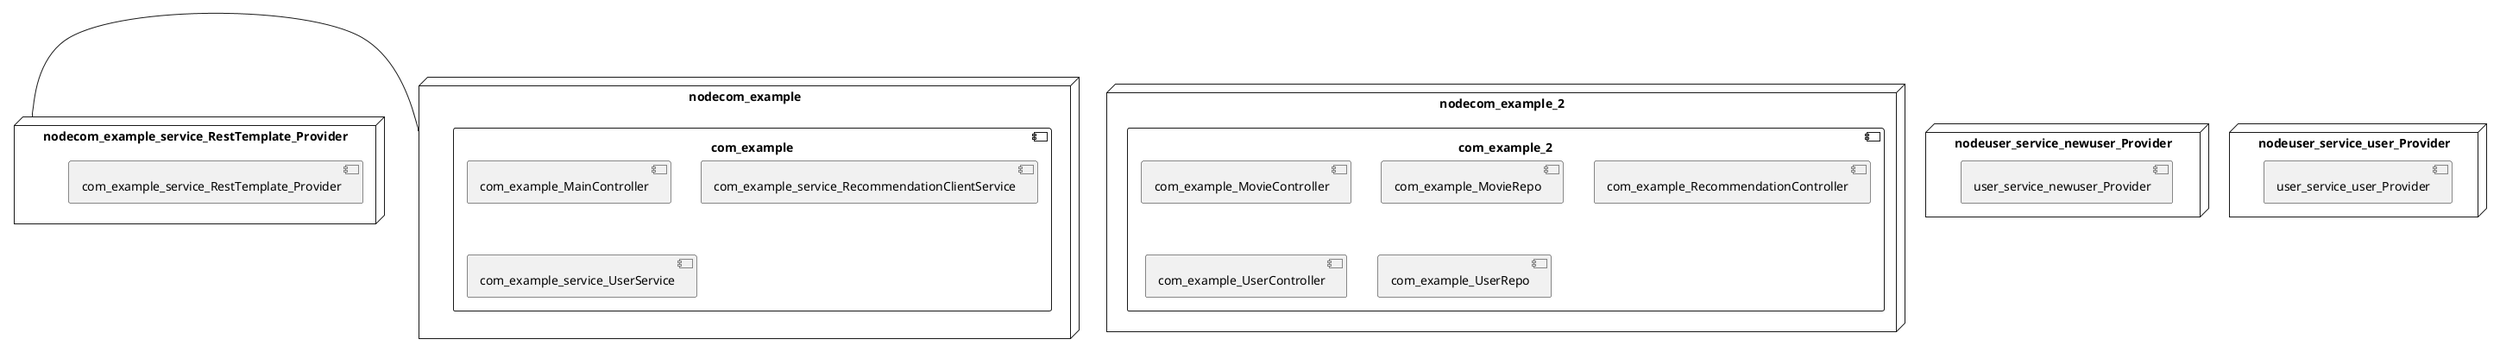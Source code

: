 @startuml
skinparam fixCircleLabelOverlapping true
skinparam componentStyle uml2
node nodecom_example {
component com_example {
[com_example_MainController] [[mdeket-spring-cloud-movie-recommendation.system#_Qd2F5LRDEe-Abv-Gkj0N9Q]]
[com_example_service_RecommendationClientService] [[mdeket-spring-cloud-movie-recommendation.system#_Qd2F5LRDEe-Abv-Gkj0N9Q]]
[com_example_service_UserService] [[mdeket-spring-cloud-movie-recommendation.system#_Qd2F5LRDEe-Abv-Gkj0N9Q]]
}
}
node nodecom_example_2 {
component com_example_2 {
[com_example_MovieController] [[mdeket-spring-cloud-movie-recommendation.system#_Qd2F5LRDEe-Abv-Gkj0N9Q]]
[com_example_MovieRepo] [[mdeket-spring-cloud-movie-recommendation.system#_Qd2F5LRDEe-Abv-Gkj0N9Q]]
[com_example_RecommendationController] [[mdeket-spring-cloud-movie-recommendation.system#_Qd2F5LRDEe-Abv-Gkj0N9Q]]
[com_example_UserController] [[mdeket-spring-cloud-movie-recommendation.system#_Qd2F5LRDEe-Abv-Gkj0N9Q]]
[com_example_UserRepo] [[mdeket-spring-cloud-movie-recommendation.system#_Qd2F5LRDEe-Abv-Gkj0N9Q]]
}
}
node nodecom_example_service_RestTemplate_Provider {
[com_example_service_RestTemplate_Provider] [[mdeket-spring-cloud-movie-recommendation.system#_Qd2F5LRDEe-Abv-Gkj0N9Q]]
}
node nodeuser_service_newuser_Provider {
[user_service_newuser_Provider] [[mdeket-spring-cloud-movie-recommendation.system#_Qd2F5LRDEe-Abv-Gkj0N9Q]]
}
node nodeuser_service_user_Provider {
[user_service_user_Provider] [[mdeket-spring-cloud-movie-recommendation.system#_Qd2F5LRDEe-Abv-Gkj0N9Q]]
}
[nodecom_example_service_RestTemplate_Provider] - [nodecom_example]

@enduml
